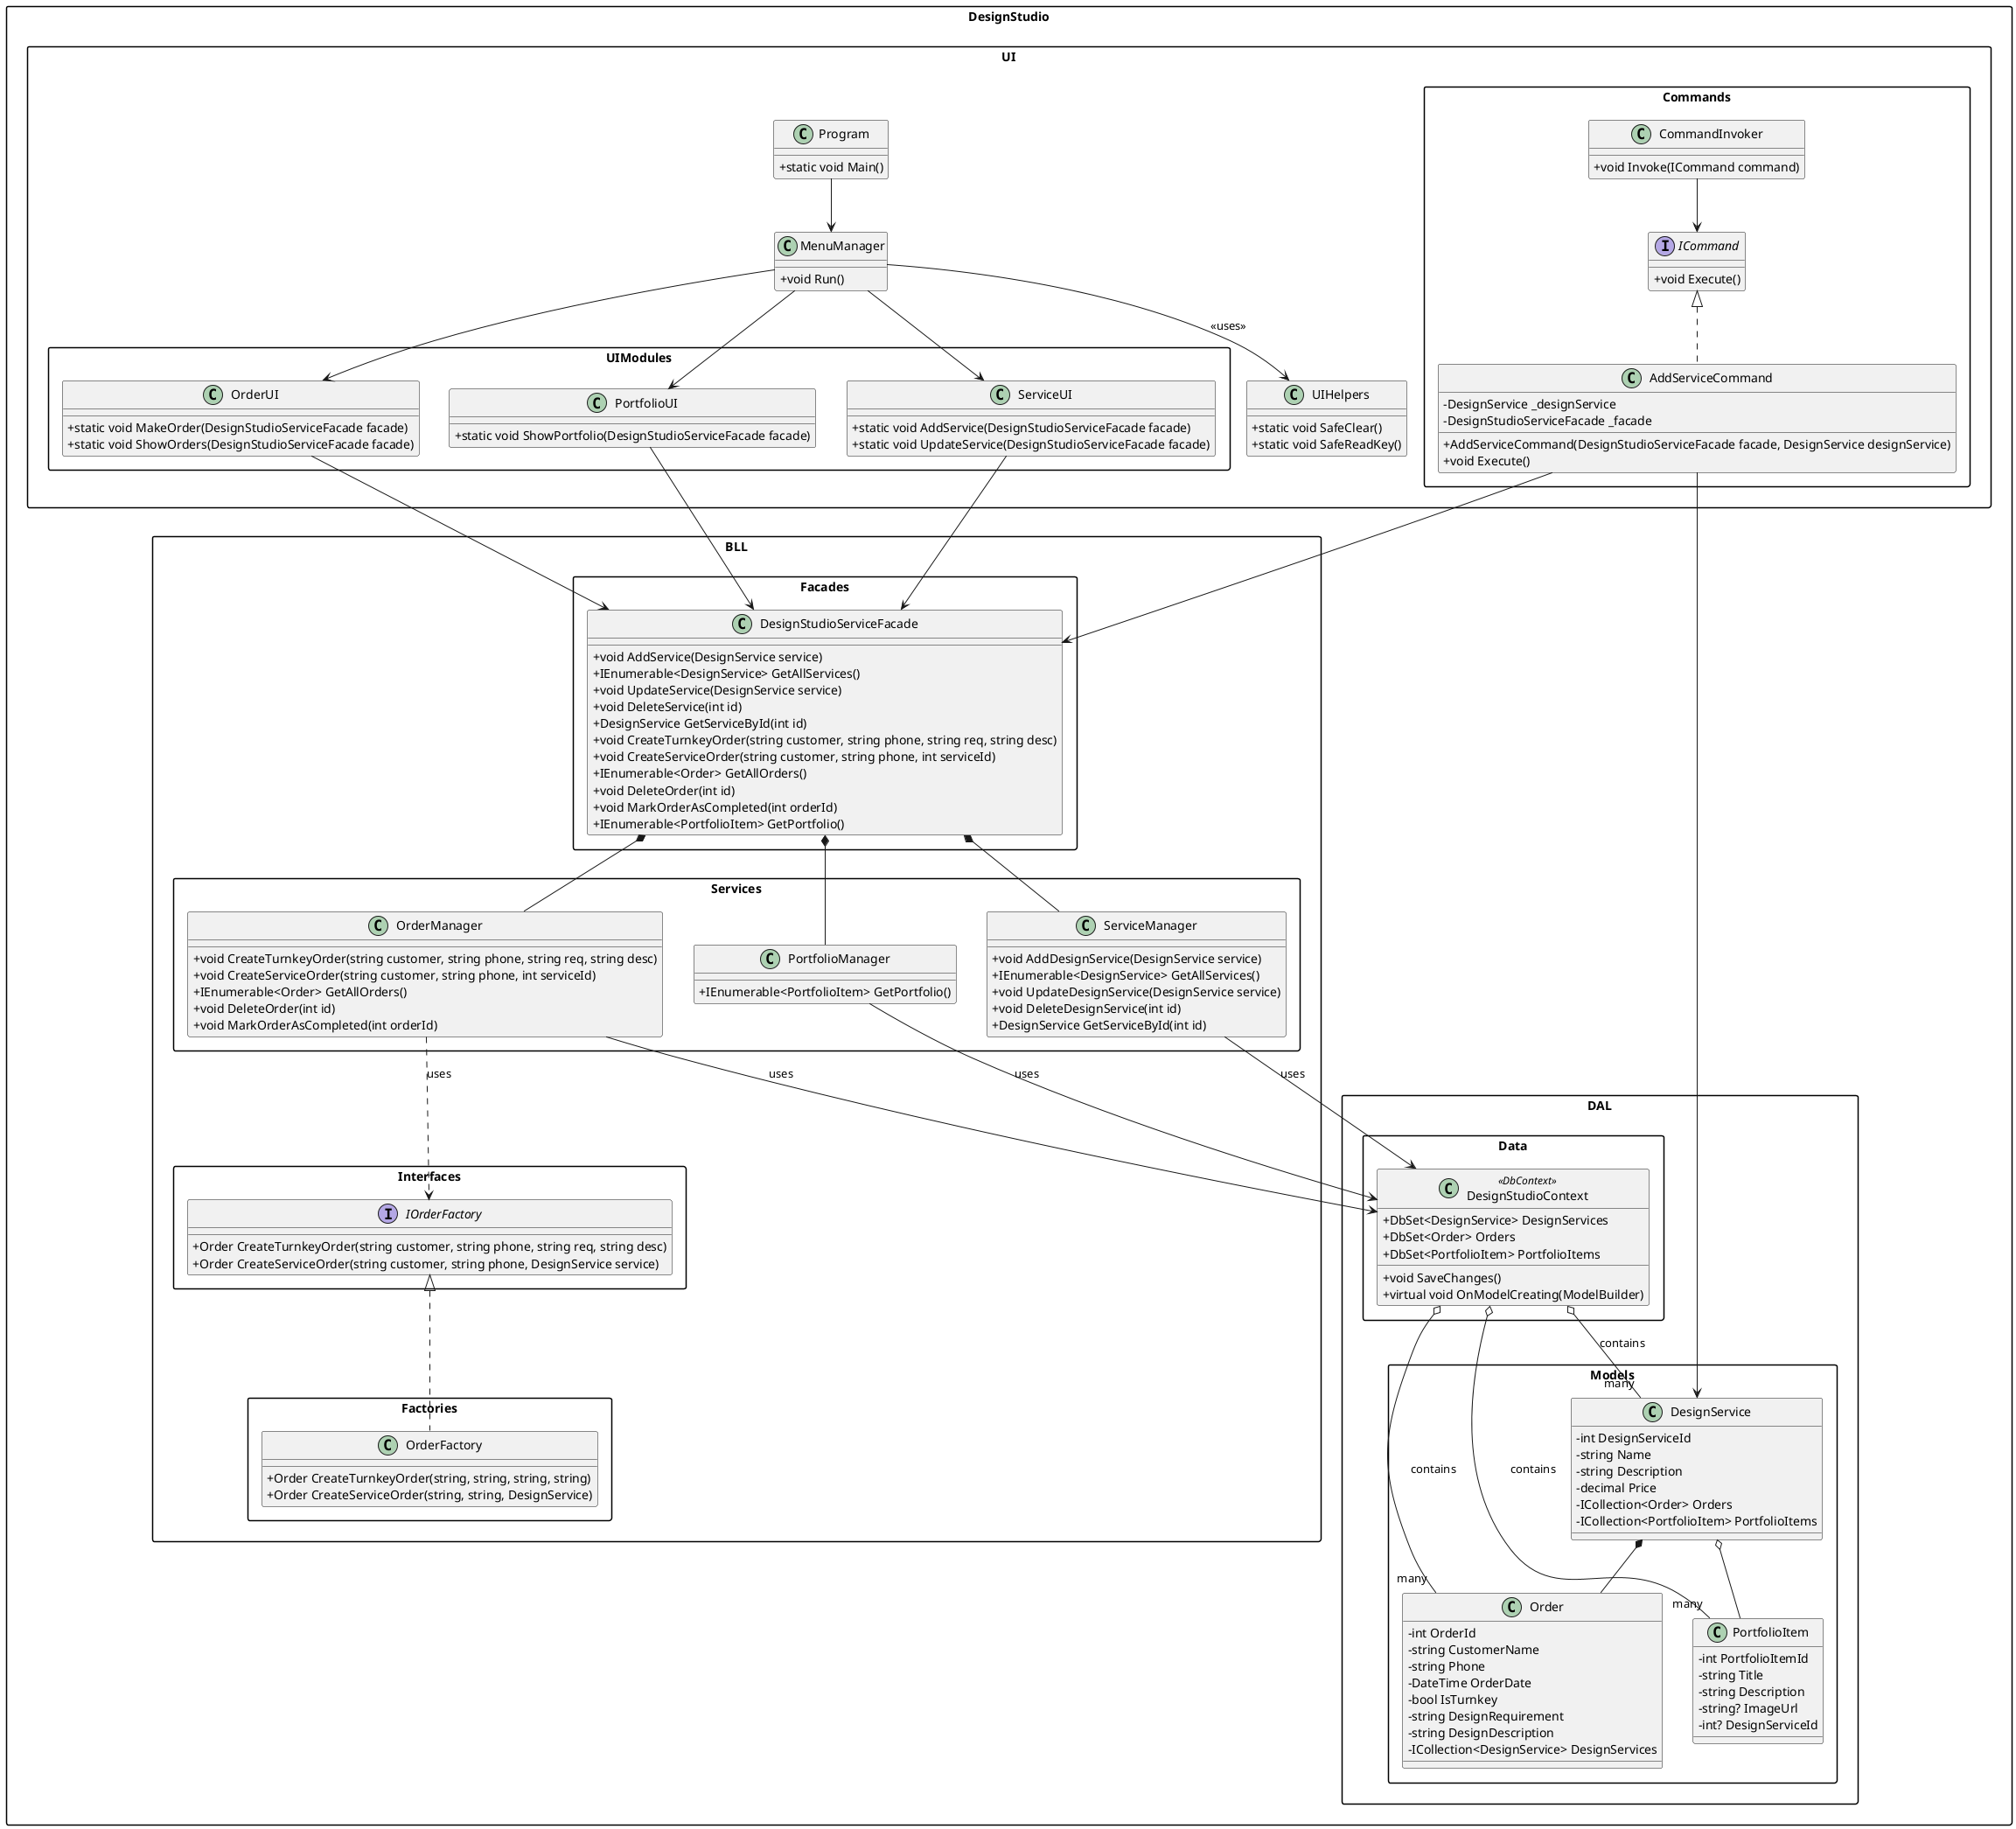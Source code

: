 @startuml
skinparam packageStyle rectangle
skinparam classAttributeIconSize 0

' ==== ПРОЄКТ: DesignStudio.DAL ====
package "DesignStudio.DAL.Models" {
  class DesignService {
    - int DesignServiceId
    - string Name
    - string Description
    - decimal Price
    - ICollection<Order> Orders
    - ICollection<PortfolioItem> PortfolioItems
  }

  class Order {
    - int OrderId
    - string CustomerName
    - string Phone
    - DateTime OrderDate
    - bool IsTurnkey
    - string DesignRequirement
    - string DesignDescription
    - ICollection<DesignService> DesignServices
  }

  class PortfolioItem {
    - int PortfolioItemId
    - string Title
    - string Description
    - string? ImageUrl
    - int? DesignServiceId
  }
}

package "DesignStudio.DAL.Data" {
  class DesignStudioContext <<DbContext>> {
    + DbSet<DesignService> DesignServices
    + DbSet<Order> Orders
    + DbSet<PortfolioItem> PortfolioItems
    + void SaveChanges()
    + virtual void OnModelCreating(ModelBuilder)
  }
}

' Відносини в DAL
DesignStudioContext o-- "many" DesignService : contains
DesignStudioContext o-- "many" Order : contains
DesignStudioContext o-- "many" PortfolioItem : contains
DesignService *-- Order
DesignService o-- PortfolioItem

' ==== ПРОЄКТ: DesignStudio.BLL ====
package "DesignStudio.BLL.Interfaces" {
  interface IOrderFactory {
    + Order CreateTurnkeyOrder(string customer, string phone, string req, string desc)
    + Order CreateServiceOrder(string customer, string phone, DesignService service)
  }
}

package "DesignStudio.BLL.Factories" {
  class OrderFactory {
    + Order CreateTurnkeyOrder(string, string, string, string)
    + Order CreateServiceOrder(string, string, DesignService)
  }
}
IOrderFactory <|.. OrderFactory

package "DesignStudio.BLL.Services" {
  class ServiceManager {
    + void AddDesignService(DesignService service)
    + IEnumerable<DesignService> GetAllServices()
    + void UpdateDesignService(DesignService service)
    + void DeleteDesignService(int id)
    + DesignService GetServiceById(int id)
  }
  
  class OrderManager {
    + void CreateTurnkeyOrder(string customer, string phone, string req, string desc)
    + void CreateServiceOrder(string customer, string phone, int serviceId)
    + IEnumerable<Order> GetAllOrders()
    + void DeleteOrder(int id)
    + void MarkOrderAsCompleted(int orderId)
  }
  
  class PortfolioManager {
    + IEnumerable<PortfolioItem> GetPortfolio()
  }
}

package "DesignStudio.BLL.Facades" {
  class DesignStudioServiceFacade {
    + void AddService(DesignService service)
    + IEnumerable<DesignService> GetAllServices()
    + void UpdateService(DesignService service)
    + void DeleteService(int id)
    + DesignService GetServiceById(int id)
    + void CreateTurnkeyOrder(string customer, string phone, string req, string desc)
    + void CreateServiceOrder(string customer, string phone, int serviceId)
    + IEnumerable<Order> GetAllOrders()
    + void DeleteOrder(int id)
    + void MarkOrderAsCompleted(int orderId)
    + IEnumerable<PortfolioItem> GetPortfolio()
  }
}

DesignStudioServiceFacade *-- ServiceManager
DesignStudioServiceFacade *-- OrderManager
DesignStudioServiceFacade *-- PortfolioManager
OrderManager ..> IOrderFactory : uses
ServiceManager --> DesignStudioContext : uses
OrderManager --> DesignStudioContext : uses
PortfolioManager --> DesignStudioContext : uses

' ==== ПРОЄКТ: DesignStudio.UI ====
package "DesignStudio.UI" {
  class Program {
    + static void Main()
  }

  class MenuManager {
    + void Run()
  }

  class UIHelpers {
    + static void SafeClear()
    + static void SafeReadKey()
  }
}

package "DesignStudio.UI.UIModules" {
  class ServiceUI {
    + static void AddService(DesignStudioServiceFacade facade)
    + static void UpdateService(DesignStudioServiceFacade facade)
  }
  
  class OrderUI {
    + static void MakeOrder(DesignStudioServiceFacade facade)
    + static void ShowOrders(DesignStudioServiceFacade facade)
  }
  
  class PortfolioUI {
    + static void ShowPortfolio(DesignStudioServiceFacade facade)
  }
}

package "DesignStudio.UI.Commands" {
  interface ICommand {
    + void Execute()
  }
  
  class AddServiceCommand {
    - DesignService _designService
    - DesignStudioServiceFacade _facade
    + AddServiceCommand(DesignStudioServiceFacade facade, DesignService designService)
    + void Execute()
  }

  class CommandInvoker {
    + void Invoke(ICommand command)
  }
}
ICommand <|.. AddServiceCommand

' ==== ЗВ'ЯЗКИ UI ====
Program --> MenuManager
MenuManager --> UIHelpers : <<uses>>
MenuManager --> ServiceUI
MenuManager --> OrderUI
MenuManager --> PortfolioUI

ServiceUI --> DesignStudioServiceFacade
OrderUI --> DesignStudioServiceFacade
PortfolioUI --> DesignStudioServiceFacade

CommandInvoker --> ICommand
AddServiceCommand --> DesignStudioServiceFacade
AddServiceCommand --> DesignService

@enduml
